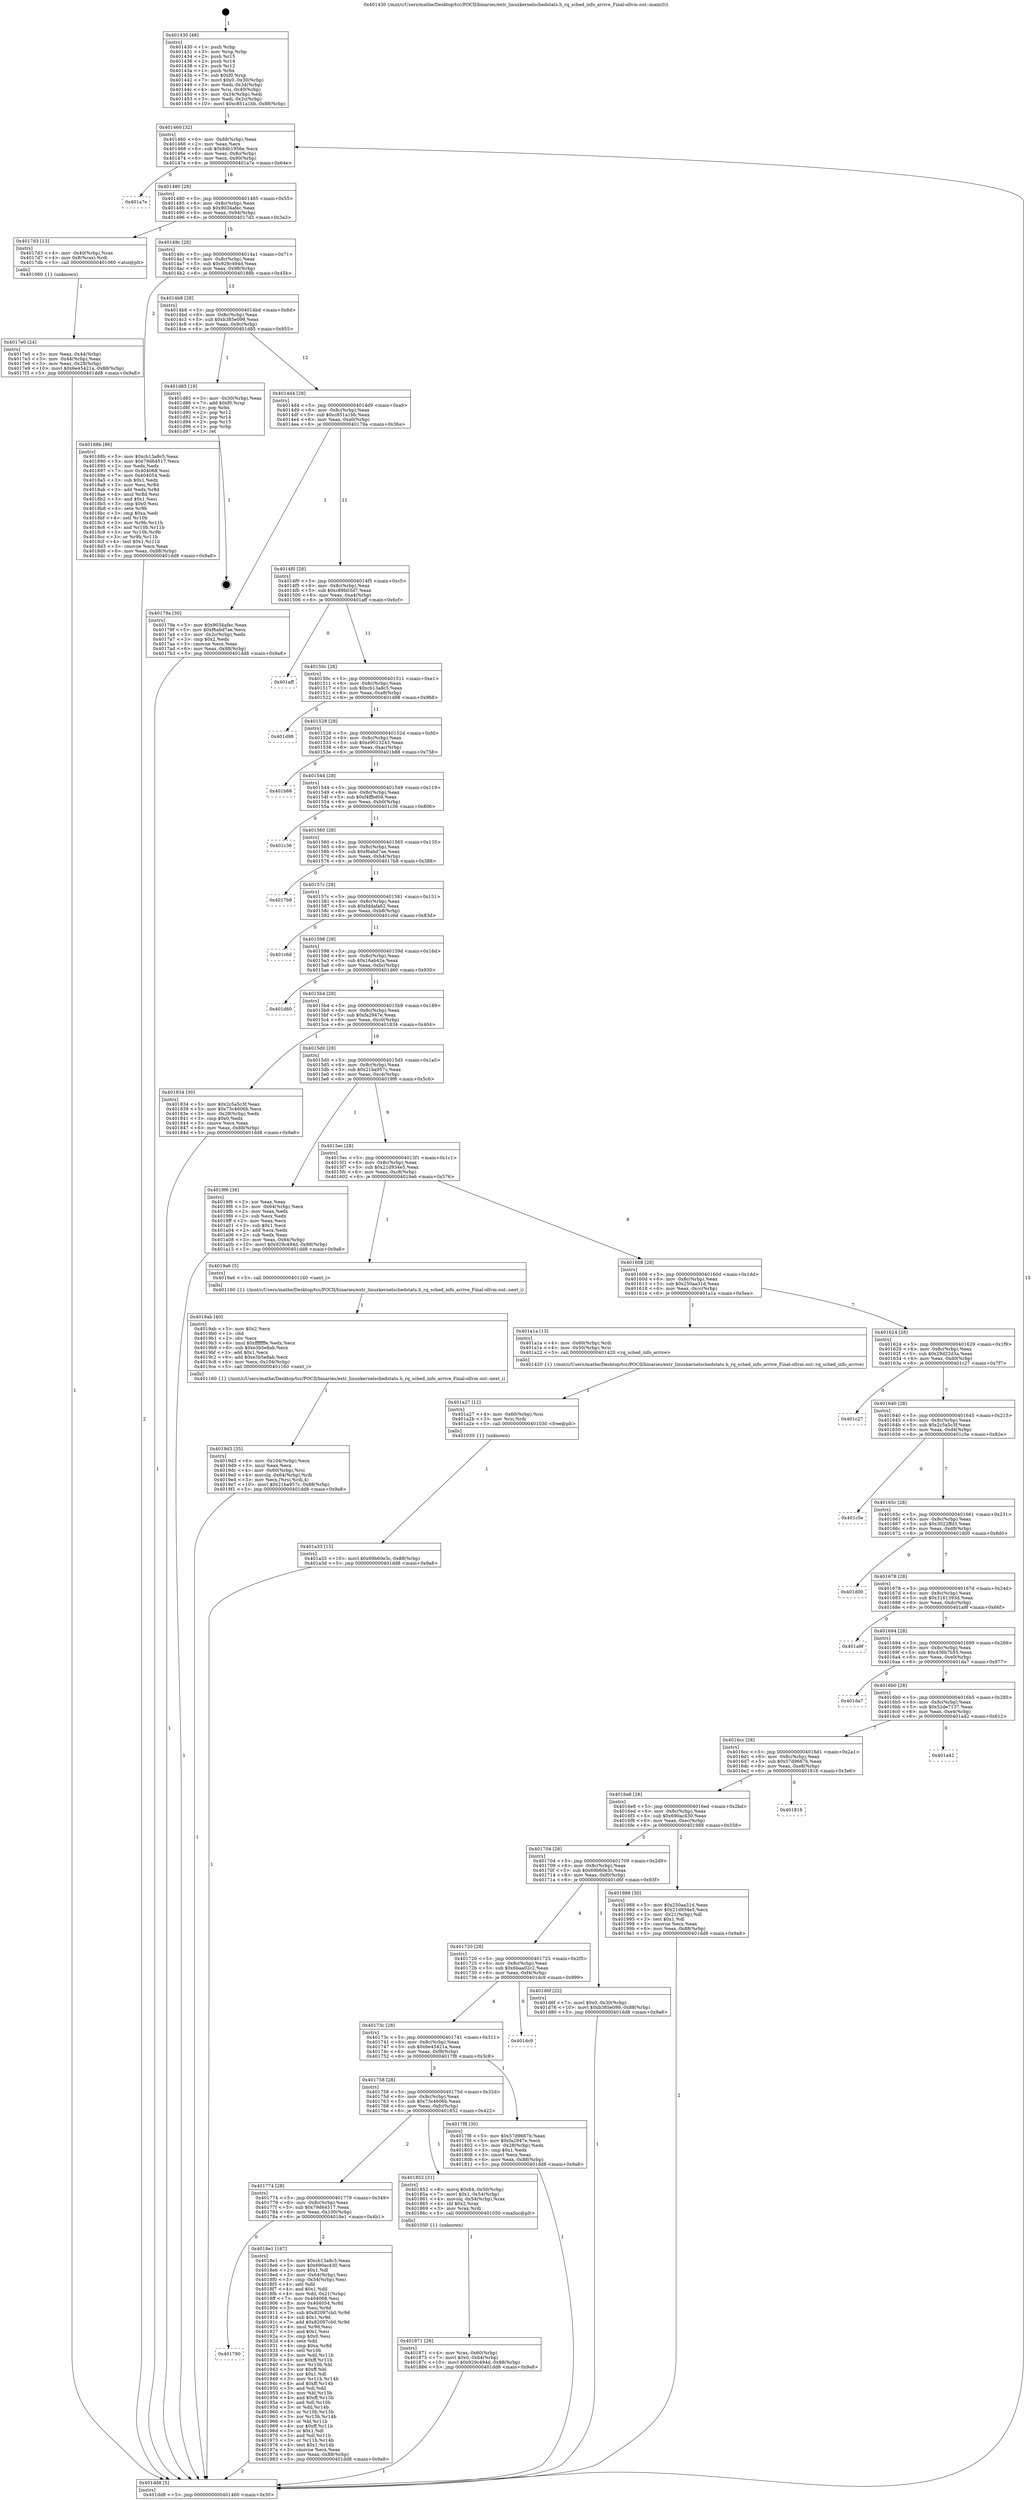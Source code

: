 digraph "0x401430" {
  label = "0x401430 (/mnt/c/Users/mathe/Desktop/tcc/POCII/binaries/extr_linuxkernelschedstats.h_rq_sched_info_arrive_Final-ollvm.out::main(0))"
  labelloc = "t"
  node[shape=record]

  Entry [label="",width=0.3,height=0.3,shape=circle,fillcolor=black,style=filled]
  "0x401460" [label="{
     0x401460 [32]\l
     | [instrs]\l
     &nbsp;&nbsp;0x401460 \<+6\>: mov -0x88(%rbp),%eax\l
     &nbsp;&nbsp;0x401466 \<+2\>: mov %eax,%ecx\l
     &nbsp;&nbsp;0x401468 \<+6\>: sub $0x8db1956e,%ecx\l
     &nbsp;&nbsp;0x40146e \<+6\>: mov %eax,-0x8c(%rbp)\l
     &nbsp;&nbsp;0x401474 \<+6\>: mov %ecx,-0x90(%rbp)\l
     &nbsp;&nbsp;0x40147a \<+6\>: je 0000000000401a7e \<main+0x64e\>\l
  }"]
  "0x401a7e" [label="{
     0x401a7e\l
  }", style=dashed]
  "0x401480" [label="{
     0x401480 [28]\l
     | [instrs]\l
     &nbsp;&nbsp;0x401480 \<+5\>: jmp 0000000000401485 \<main+0x55\>\l
     &nbsp;&nbsp;0x401485 \<+6\>: mov -0x8c(%rbp),%eax\l
     &nbsp;&nbsp;0x40148b \<+5\>: sub $0x9034afec,%eax\l
     &nbsp;&nbsp;0x401490 \<+6\>: mov %eax,-0x94(%rbp)\l
     &nbsp;&nbsp;0x401496 \<+6\>: je 00000000004017d3 \<main+0x3a3\>\l
  }"]
  Exit [label="",width=0.3,height=0.3,shape=circle,fillcolor=black,style=filled,peripheries=2]
  "0x4017d3" [label="{
     0x4017d3 [13]\l
     | [instrs]\l
     &nbsp;&nbsp;0x4017d3 \<+4\>: mov -0x40(%rbp),%rax\l
     &nbsp;&nbsp;0x4017d7 \<+4\>: mov 0x8(%rax),%rdi\l
     &nbsp;&nbsp;0x4017db \<+5\>: call 0000000000401060 \<atoi@plt\>\l
     | [calls]\l
     &nbsp;&nbsp;0x401060 \{1\} (unknown)\l
  }"]
  "0x40149c" [label="{
     0x40149c [28]\l
     | [instrs]\l
     &nbsp;&nbsp;0x40149c \<+5\>: jmp 00000000004014a1 \<main+0x71\>\l
     &nbsp;&nbsp;0x4014a1 \<+6\>: mov -0x8c(%rbp),%eax\l
     &nbsp;&nbsp;0x4014a7 \<+5\>: sub $0x929c494d,%eax\l
     &nbsp;&nbsp;0x4014ac \<+6\>: mov %eax,-0x98(%rbp)\l
     &nbsp;&nbsp;0x4014b2 \<+6\>: je 000000000040188b \<main+0x45b\>\l
  }"]
  "0x401a33" [label="{
     0x401a33 [15]\l
     | [instrs]\l
     &nbsp;&nbsp;0x401a33 \<+10\>: movl $0x69b60e3c,-0x88(%rbp)\l
     &nbsp;&nbsp;0x401a3d \<+5\>: jmp 0000000000401dd8 \<main+0x9a8\>\l
  }"]
  "0x40188b" [label="{
     0x40188b [86]\l
     | [instrs]\l
     &nbsp;&nbsp;0x40188b \<+5\>: mov $0xcb13a8c5,%eax\l
     &nbsp;&nbsp;0x401890 \<+5\>: mov $0x79d64517,%ecx\l
     &nbsp;&nbsp;0x401895 \<+2\>: xor %edx,%edx\l
     &nbsp;&nbsp;0x401897 \<+7\>: mov 0x404068,%esi\l
     &nbsp;&nbsp;0x40189e \<+7\>: mov 0x404054,%edi\l
     &nbsp;&nbsp;0x4018a5 \<+3\>: sub $0x1,%edx\l
     &nbsp;&nbsp;0x4018a8 \<+3\>: mov %esi,%r8d\l
     &nbsp;&nbsp;0x4018ab \<+3\>: add %edx,%r8d\l
     &nbsp;&nbsp;0x4018ae \<+4\>: imul %r8d,%esi\l
     &nbsp;&nbsp;0x4018b2 \<+3\>: and $0x1,%esi\l
     &nbsp;&nbsp;0x4018b5 \<+3\>: cmp $0x0,%esi\l
     &nbsp;&nbsp;0x4018b8 \<+4\>: sete %r9b\l
     &nbsp;&nbsp;0x4018bc \<+3\>: cmp $0xa,%edi\l
     &nbsp;&nbsp;0x4018bf \<+4\>: setl %r10b\l
     &nbsp;&nbsp;0x4018c3 \<+3\>: mov %r9b,%r11b\l
     &nbsp;&nbsp;0x4018c6 \<+3\>: and %r10b,%r11b\l
     &nbsp;&nbsp;0x4018c9 \<+3\>: xor %r10b,%r9b\l
     &nbsp;&nbsp;0x4018cc \<+3\>: or %r9b,%r11b\l
     &nbsp;&nbsp;0x4018cf \<+4\>: test $0x1,%r11b\l
     &nbsp;&nbsp;0x4018d3 \<+3\>: cmovne %ecx,%eax\l
     &nbsp;&nbsp;0x4018d6 \<+6\>: mov %eax,-0x88(%rbp)\l
     &nbsp;&nbsp;0x4018dc \<+5\>: jmp 0000000000401dd8 \<main+0x9a8\>\l
  }"]
  "0x4014b8" [label="{
     0x4014b8 [28]\l
     | [instrs]\l
     &nbsp;&nbsp;0x4014b8 \<+5\>: jmp 00000000004014bd \<main+0x8d\>\l
     &nbsp;&nbsp;0x4014bd \<+6\>: mov -0x8c(%rbp),%eax\l
     &nbsp;&nbsp;0x4014c3 \<+5\>: sub $0xb385e099,%eax\l
     &nbsp;&nbsp;0x4014c8 \<+6\>: mov %eax,-0x9c(%rbp)\l
     &nbsp;&nbsp;0x4014ce \<+6\>: je 0000000000401d85 \<main+0x955\>\l
  }"]
  "0x401a27" [label="{
     0x401a27 [12]\l
     | [instrs]\l
     &nbsp;&nbsp;0x401a27 \<+4\>: mov -0x60(%rbp),%rsi\l
     &nbsp;&nbsp;0x401a2b \<+3\>: mov %rsi,%rdi\l
     &nbsp;&nbsp;0x401a2e \<+5\>: call 0000000000401030 \<free@plt\>\l
     | [calls]\l
     &nbsp;&nbsp;0x401030 \{1\} (unknown)\l
  }"]
  "0x401d85" [label="{
     0x401d85 [19]\l
     | [instrs]\l
     &nbsp;&nbsp;0x401d85 \<+3\>: mov -0x30(%rbp),%eax\l
     &nbsp;&nbsp;0x401d88 \<+7\>: add $0xf0,%rsp\l
     &nbsp;&nbsp;0x401d8f \<+1\>: pop %rbx\l
     &nbsp;&nbsp;0x401d90 \<+2\>: pop %r12\l
     &nbsp;&nbsp;0x401d92 \<+2\>: pop %r14\l
     &nbsp;&nbsp;0x401d94 \<+2\>: pop %r15\l
     &nbsp;&nbsp;0x401d96 \<+1\>: pop %rbp\l
     &nbsp;&nbsp;0x401d97 \<+1\>: ret\l
  }"]
  "0x4014d4" [label="{
     0x4014d4 [28]\l
     | [instrs]\l
     &nbsp;&nbsp;0x4014d4 \<+5\>: jmp 00000000004014d9 \<main+0xa9\>\l
     &nbsp;&nbsp;0x4014d9 \<+6\>: mov -0x8c(%rbp),%eax\l
     &nbsp;&nbsp;0x4014df \<+5\>: sub $0xc851a1bb,%eax\l
     &nbsp;&nbsp;0x4014e4 \<+6\>: mov %eax,-0xa0(%rbp)\l
     &nbsp;&nbsp;0x4014ea \<+6\>: je 000000000040179a \<main+0x36a\>\l
  }"]
  "0x4019d3" [label="{
     0x4019d3 [35]\l
     | [instrs]\l
     &nbsp;&nbsp;0x4019d3 \<+6\>: mov -0x104(%rbp),%ecx\l
     &nbsp;&nbsp;0x4019d9 \<+3\>: imul %eax,%ecx\l
     &nbsp;&nbsp;0x4019dc \<+4\>: mov -0x60(%rbp),%rsi\l
     &nbsp;&nbsp;0x4019e0 \<+4\>: movslq -0x64(%rbp),%rdi\l
     &nbsp;&nbsp;0x4019e4 \<+3\>: mov %ecx,(%rsi,%rdi,4)\l
     &nbsp;&nbsp;0x4019e7 \<+10\>: movl $0x21ba957c,-0x88(%rbp)\l
     &nbsp;&nbsp;0x4019f1 \<+5\>: jmp 0000000000401dd8 \<main+0x9a8\>\l
  }"]
  "0x40179a" [label="{
     0x40179a [30]\l
     | [instrs]\l
     &nbsp;&nbsp;0x40179a \<+5\>: mov $0x9034afec,%eax\l
     &nbsp;&nbsp;0x40179f \<+5\>: mov $0xf6abd7ae,%ecx\l
     &nbsp;&nbsp;0x4017a4 \<+3\>: mov -0x2c(%rbp),%edx\l
     &nbsp;&nbsp;0x4017a7 \<+3\>: cmp $0x2,%edx\l
     &nbsp;&nbsp;0x4017aa \<+3\>: cmovne %ecx,%eax\l
     &nbsp;&nbsp;0x4017ad \<+6\>: mov %eax,-0x88(%rbp)\l
     &nbsp;&nbsp;0x4017b3 \<+5\>: jmp 0000000000401dd8 \<main+0x9a8\>\l
  }"]
  "0x4014f0" [label="{
     0x4014f0 [28]\l
     | [instrs]\l
     &nbsp;&nbsp;0x4014f0 \<+5\>: jmp 00000000004014f5 \<main+0xc5\>\l
     &nbsp;&nbsp;0x4014f5 \<+6\>: mov -0x8c(%rbp),%eax\l
     &nbsp;&nbsp;0x4014fb \<+5\>: sub $0xc89b03d7,%eax\l
     &nbsp;&nbsp;0x401500 \<+6\>: mov %eax,-0xa4(%rbp)\l
     &nbsp;&nbsp;0x401506 \<+6\>: je 0000000000401aff \<main+0x6cf\>\l
  }"]
  "0x401dd8" [label="{
     0x401dd8 [5]\l
     | [instrs]\l
     &nbsp;&nbsp;0x401dd8 \<+5\>: jmp 0000000000401460 \<main+0x30\>\l
  }"]
  "0x401430" [label="{
     0x401430 [48]\l
     | [instrs]\l
     &nbsp;&nbsp;0x401430 \<+1\>: push %rbp\l
     &nbsp;&nbsp;0x401431 \<+3\>: mov %rsp,%rbp\l
     &nbsp;&nbsp;0x401434 \<+2\>: push %r15\l
     &nbsp;&nbsp;0x401436 \<+2\>: push %r14\l
     &nbsp;&nbsp;0x401438 \<+2\>: push %r12\l
     &nbsp;&nbsp;0x40143a \<+1\>: push %rbx\l
     &nbsp;&nbsp;0x40143b \<+7\>: sub $0xf0,%rsp\l
     &nbsp;&nbsp;0x401442 \<+7\>: movl $0x0,-0x30(%rbp)\l
     &nbsp;&nbsp;0x401449 \<+3\>: mov %edi,-0x34(%rbp)\l
     &nbsp;&nbsp;0x40144c \<+4\>: mov %rsi,-0x40(%rbp)\l
     &nbsp;&nbsp;0x401450 \<+3\>: mov -0x34(%rbp),%edi\l
     &nbsp;&nbsp;0x401453 \<+3\>: mov %edi,-0x2c(%rbp)\l
     &nbsp;&nbsp;0x401456 \<+10\>: movl $0xc851a1bb,-0x88(%rbp)\l
  }"]
  "0x4017e0" [label="{
     0x4017e0 [24]\l
     | [instrs]\l
     &nbsp;&nbsp;0x4017e0 \<+3\>: mov %eax,-0x44(%rbp)\l
     &nbsp;&nbsp;0x4017e3 \<+3\>: mov -0x44(%rbp),%eax\l
     &nbsp;&nbsp;0x4017e6 \<+3\>: mov %eax,-0x28(%rbp)\l
     &nbsp;&nbsp;0x4017e9 \<+10\>: movl $0x6e45421a,-0x88(%rbp)\l
     &nbsp;&nbsp;0x4017f3 \<+5\>: jmp 0000000000401dd8 \<main+0x9a8\>\l
  }"]
  "0x4019ab" [label="{
     0x4019ab [40]\l
     | [instrs]\l
     &nbsp;&nbsp;0x4019ab \<+5\>: mov $0x2,%ecx\l
     &nbsp;&nbsp;0x4019b0 \<+1\>: cltd\l
     &nbsp;&nbsp;0x4019b1 \<+2\>: idiv %ecx\l
     &nbsp;&nbsp;0x4019b3 \<+6\>: imul $0xfffffffe,%edx,%ecx\l
     &nbsp;&nbsp;0x4019b9 \<+6\>: sub $0xe3b5e8ab,%ecx\l
     &nbsp;&nbsp;0x4019bf \<+3\>: add $0x1,%ecx\l
     &nbsp;&nbsp;0x4019c2 \<+6\>: add $0xe3b5e8ab,%ecx\l
     &nbsp;&nbsp;0x4019c8 \<+6\>: mov %ecx,-0x104(%rbp)\l
     &nbsp;&nbsp;0x4019ce \<+5\>: call 0000000000401160 \<next_i\>\l
     | [calls]\l
     &nbsp;&nbsp;0x401160 \{1\} (/mnt/c/Users/mathe/Desktop/tcc/POCII/binaries/extr_linuxkernelschedstats.h_rq_sched_info_arrive_Final-ollvm.out::next_i)\l
  }"]
  "0x401aff" [label="{
     0x401aff\l
  }", style=dashed]
  "0x40150c" [label="{
     0x40150c [28]\l
     | [instrs]\l
     &nbsp;&nbsp;0x40150c \<+5\>: jmp 0000000000401511 \<main+0xe1\>\l
     &nbsp;&nbsp;0x401511 \<+6\>: mov -0x8c(%rbp),%eax\l
     &nbsp;&nbsp;0x401517 \<+5\>: sub $0xcb13a8c5,%eax\l
     &nbsp;&nbsp;0x40151c \<+6\>: mov %eax,-0xa8(%rbp)\l
     &nbsp;&nbsp;0x401522 \<+6\>: je 0000000000401d98 \<main+0x968\>\l
  }"]
  "0x401790" [label="{
     0x401790\l
  }", style=dashed]
  "0x401d98" [label="{
     0x401d98\l
  }", style=dashed]
  "0x401528" [label="{
     0x401528 [28]\l
     | [instrs]\l
     &nbsp;&nbsp;0x401528 \<+5\>: jmp 000000000040152d \<main+0xfd\>\l
     &nbsp;&nbsp;0x40152d \<+6\>: mov -0x8c(%rbp),%eax\l
     &nbsp;&nbsp;0x401533 \<+5\>: sub $0xe9013243,%eax\l
     &nbsp;&nbsp;0x401538 \<+6\>: mov %eax,-0xac(%rbp)\l
     &nbsp;&nbsp;0x40153e \<+6\>: je 0000000000401b88 \<main+0x758\>\l
  }"]
  "0x4018e1" [label="{
     0x4018e1 [167]\l
     | [instrs]\l
     &nbsp;&nbsp;0x4018e1 \<+5\>: mov $0xcb13a8c5,%eax\l
     &nbsp;&nbsp;0x4018e6 \<+5\>: mov $0x690ac430,%ecx\l
     &nbsp;&nbsp;0x4018eb \<+2\>: mov $0x1,%dl\l
     &nbsp;&nbsp;0x4018ed \<+3\>: mov -0x64(%rbp),%esi\l
     &nbsp;&nbsp;0x4018f0 \<+3\>: cmp -0x54(%rbp),%esi\l
     &nbsp;&nbsp;0x4018f3 \<+4\>: setl %dil\l
     &nbsp;&nbsp;0x4018f7 \<+4\>: and $0x1,%dil\l
     &nbsp;&nbsp;0x4018fb \<+4\>: mov %dil,-0x21(%rbp)\l
     &nbsp;&nbsp;0x4018ff \<+7\>: mov 0x404068,%esi\l
     &nbsp;&nbsp;0x401906 \<+8\>: mov 0x404054,%r8d\l
     &nbsp;&nbsp;0x40190e \<+3\>: mov %esi,%r9d\l
     &nbsp;&nbsp;0x401911 \<+7\>: sub $0x82097cb0,%r9d\l
     &nbsp;&nbsp;0x401918 \<+4\>: sub $0x1,%r9d\l
     &nbsp;&nbsp;0x40191c \<+7\>: add $0x82097cb0,%r9d\l
     &nbsp;&nbsp;0x401923 \<+4\>: imul %r9d,%esi\l
     &nbsp;&nbsp;0x401927 \<+3\>: and $0x1,%esi\l
     &nbsp;&nbsp;0x40192a \<+3\>: cmp $0x0,%esi\l
     &nbsp;&nbsp;0x40192d \<+4\>: sete %dil\l
     &nbsp;&nbsp;0x401931 \<+4\>: cmp $0xa,%r8d\l
     &nbsp;&nbsp;0x401935 \<+4\>: setl %r10b\l
     &nbsp;&nbsp;0x401939 \<+3\>: mov %dil,%r11b\l
     &nbsp;&nbsp;0x40193c \<+4\>: xor $0xff,%r11b\l
     &nbsp;&nbsp;0x401940 \<+3\>: mov %r10b,%bl\l
     &nbsp;&nbsp;0x401943 \<+3\>: xor $0xff,%bl\l
     &nbsp;&nbsp;0x401946 \<+3\>: xor $0x1,%dl\l
     &nbsp;&nbsp;0x401949 \<+3\>: mov %r11b,%r14b\l
     &nbsp;&nbsp;0x40194c \<+4\>: and $0xff,%r14b\l
     &nbsp;&nbsp;0x401950 \<+3\>: and %dl,%dil\l
     &nbsp;&nbsp;0x401953 \<+3\>: mov %bl,%r15b\l
     &nbsp;&nbsp;0x401956 \<+4\>: and $0xff,%r15b\l
     &nbsp;&nbsp;0x40195a \<+3\>: and %dl,%r10b\l
     &nbsp;&nbsp;0x40195d \<+3\>: or %dil,%r14b\l
     &nbsp;&nbsp;0x401960 \<+3\>: or %r10b,%r15b\l
     &nbsp;&nbsp;0x401963 \<+3\>: xor %r15b,%r14b\l
     &nbsp;&nbsp;0x401966 \<+3\>: or %bl,%r11b\l
     &nbsp;&nbsp;0x401969 \<+4\>: xor $0xff,%r11b\l
     &nbsp;&nbsp;0x40196d \<+3\>: or $0x1,%dl\l
     &nbsp;&nbsp;0x401970 \<+3\>: and %dl,%r11b\l
     &nbsp;&nbsp;0x401973 \<+3\>: or %r11b,%r14b\l
     &nbsp;&nbsp;0x401976 \<+4\>: test $0x1,%r14b\l
     &nbsp;&nbsp;0x40197a \<+3\>: cmovne %ecx,%eax\l
     &nbsp;&nbsp;0x40197d \<+6\>: mov %eax,-0x88(%rbp)\l
     &nbsp;&nbsp;0x401983 \<+5\>: jmp 0000000000401dd8 \<main+0x9a8\>\l
  }"]
  "0x401b88" [label="{
     0x401b88\l
  }", style=dashed]
  "0x401544" [label="{
     0x401544 [28]\l
     | [instrs]\l
     &nbsp;&nbsp;0x401544 \<+5\>: jmp 0000000000401549 \<main+0x119\>\l
     &nbsp;&nbsp;0x401549 \<+6\>: mov -0x8c(%rbp),%eax\l
     &nbsp;&nbsp;0x40154f \<+5\>: sub $0xf4ffbd04,%eax\l
     &nbsp;&nbsp;0x401554 \<+6\>: mov %eax,-0xb0(%rbp)\l
     &nbsp;&nbsp;0x40155a \<+6\>: je 0000000000401c36 \<main+0x806\>\l
  }"]
  "0x401871" [label="{
     0x401871 [26]\l
     | [instrs]\l
     &nbsp;&nbsp;0x401871 \<+4\>: mov %rax,-0x60(%rbp)\l
     &nbsp;&nbsp;0x401875 \<+7\>: movl $0x0,-0x64(%rbp)\l
     &nbsp;&nbsp;0x40187c \<+10\>: movl $0x929c494d,-0x88(%rbp)\l
     &nbsp;&nbsp;0x401886 \<+5\>: jmp 0000000000401dd8 \<main+0x9a8\>\l
  }"]
  "0x401c36" [label="{
     0x401c36\l
  }", style=dashed]
  "0x401560" [label="{
     0x401560 [28]\l
     | [instrs]\l
     &nbsp;&nbsp;0x401560 \<+5\>: jmp 0000000000401565 \<main+0x135\>\l
     &nbsp;&nbsp;0x401565 \<+6\>: mov -0x8c(%rbp),%eax\l
     &nbsp;&nbsp;0x40156b \<+5\>: sub $0xf6abd7ae,%eax\l
     &nbsp;&nbsp;0x401570 \<+6\>: mov %eax,-0xb4(%rbp)\l
     &nbsp;&nbsp;0x401576 \<+6\>: je 00000000004017b8 \<main+0x388\>\l
  }"]
  "0x401774" [label="{
     0x401774 [28]\l
     | [instrs]\l
     &nbsp;&nbsp;0x401774 \<+5\>: jmp 0000000000401779 \<main+0x349\>\l
     &nbsp;&nbsp;0x401779 \<+6\>: mov -0x8c(%rbp),%eax\l
     &nbsp;&nbsp;0x40177f \<+5\>: sub $0x79d64517,%eax\l
     &nbsp;&nbsp;0x401784 \<+6\>: mov %eax,-0x100(%rbp)\l
     &nbsp;&nbsp;0x40178a \<+6\>: je 00000000004018e1 \<main+0x4b1\>\l
  }"]
  "0x4017b8" [label="{
     0x4017b8\l
  }", style=dashed]
  "0x40157c" [label="{
     0x40157c [28]\l
     | [instrs]\l
     &nbsp;&nbsp;0x40157c \<+5\>: jmp 0000000000401581 \<main+0x151\>\l
     &nbsp;&nbsp;0x401581 \<+6\>: mov -0x8c(%rbp),%eax\l
     &nbsp;&nbsp;0x401587 \<+5\>: sub $0xfddafa62,%eax\l
     &nbsp;&nbsp;0x40158c \<+6\>: mov %eax,-0xb8(%rbp)\l
     &nbsp;&nbsp;0x401592 \<+6\>: je 0000000000401c6d \<main+0x83d\>\l
  }"]
  "0x401852" [label="{
     0x401852 [31]\l
     | [instrs]\l
     &nbsp;&nbsp;0x401852 \<+8\>: movq $0x64,-0x50(%rbp)\l
     &nbsp;&nbsp;0x40185a \<+7\>: movl $0x1,-0x54(%rbp)\l
     &nbsp;&nbsp;0x401861 \<+4\>: movslq -0x54(%rbp),%rax\l
     &nbsp;&nbsp;0x401865 \<+4\>: shl $0x2,%rax\l
     &nbsp;&nbsp;0x401869 \<+3\>: mov %rax,%rdi\l
     &nbsp;&nbsp;0x40186c \<+5\>: call 0000000000401050 \<malloc@plt\>\l
     | [calls]\l
     &nbsp;&nbsp;0x401050 \{1\} (unknown)\l
  }"]
  "0x401c6d" [label="{
     0x401c6d\l
  }", style=dashed]
  "0x401598" [label="{
     0x401598 [28]\l
     | [instrs]\l
     &nbsp;&nbsp;0x401598 \<+5\>: jmp 000000000040159d \<main+0x16d\>\l
     &nbsp;&nbsp;0x40159d \<+6\>: mov -0x8c(%rbp),%eax\l
     &nbsp;&nbsp;0x4015a3 \<+5\>: sub $0x16ab42e,%eax\l
     &nbsp;&nbsp;0x4015a8 \<+6\>: mov %eax,-0xbc(%rbp)\l
     &nbsp;&nbsp;0x4015ae \<+6\>: je 0000000000401d60 \<main+0x930\>\l
  }"]
  "0x401758" [label="{
     0x401758 [28]\l
     | [instrs]\l
     &nbsp;&nbsp;0x401758 \<+5\>: jmp 000000000040175d \<main+0x32d\>\l
     &nbsp;&nbsp;0x40175d \<+6\>: mov -0x8c(%rbp),%eax\l
     &nbsp;&nbsp;0x401763 \<+5\>: sub $0x73c4606b,%eax\l
     &nbsp;&nbsp;0x401768 \<+6\>: mov %eax,-0xfc(%rbp)\l
     &nbsp;&nbsp;0x40176e \<+6\>: je 0000000000401852 \<main+0x422\>\l
  }"]
  "0x401d60" [label="{
     0x401d60\l
  }", style=dashed]
  "0x4015b4" [label="{
     0x4015b4 [28]\l
     | [instrs]\l
     &nbsp;&nbsp;0x4015b4 \<+5\>: jmp 00000000004015b9 \<main+0x189\>\l
     &nbsp;&nbsp;0x4015b9 \<+6\>: mov -0x8c(%rbp),%eax\l
     &nbsp;&nbsp;0x4015bf \<+5\>: sub $0xfa2947e,%eax\l
     &nbsp;&nbsp;0x4015c4 \<+6\>: mov %eax,-0xc0(%rbp)\l
     &nbsp;&nbsp;0x4015ca \<+6\>: je 0000000000401834 \<main+0x404\>\l
  }"]
  "0x4017f8" [label="{
     0x4017f8 [30]\l
     | [instrs]\l
     &nbsp;&nbsp;0x4017f8 \<+5\>: mov $0x57d9667b,%eax\l
     &nbsp;&nbsp;0x4017fd \<+5\>: mov $0xfa2947e,%ecx\l
     &nbsp;&nbsp;0x401802 \<+3\>: mov -0x28(%rbp),%edx\l
     &nbsp;&nbsp;0x401805 \<+3\>: cmp $0x1,%edx\l
     &nbsp;&nbsp;0x401808 \<+3\>: cmovl %ecx,%eax\l
     &nbsp;&nbsp;0x40180b \<+6\>: mov %eax,-0x88(%rbp)\l
     &nbsp;&nbsp;0x401811 \<+5\>: jmp 0000000000401dd8 \<main+0x9a8\>\l
  }"]
  "0x401834" [label="{
     0x401834 [30]\l
     | [instrs]\l
     &nbsp;&nbsp;0x401834 \<+5\>: mov $0x2c5a5c3f,%eax\l
     &nbsp;&nbsp;0x401839 \<+5\>: mov $0x73c4606b,%ecx\l
     &nbsp;&nbsp;0x40183e \<+3\>: mov -0x28(%rbp),%edx\l
     &nbsp;&nbsp;0x401841 \<+3\>: cmp $0x0,%edx\l
     &nbsp;&nbsp;0x401844 \<+3\>: cmove %ecx,%eax\l
     &nbsp;&nbsp;0x401847 \<+6\>: mov %eax,-0x88(%rbp)\l
     &nbsp;&nbsp;0x40184d \<+5\>: jmp 0000000000401dd8 \<main+0x9a8\>\l
  }"]
  "0x4015d0" [label="{
     0x4015d0 [28]\l
     | [instrs]\l
     &nbsp;&nbsp;0x4015d0 \<+5\>: jmp 00000000004015d5 \<main+0x1a5\>\l
     &nbsp;&nbsp;0x4015d5 \<+6\>: mov -0x8c(%rbp),%eax\l
     &nbsp;&nbsp;0x4015db \<+5\>: sub $0x21ba957c,%eax\l
     &nbsp;&nbsp;0x4015e0 \<+6\>: mov %eax,-0xc4(%rbp)\l
     &nbsp;&nbsp;0x4015e6 \<+6\>: je 00000000004019f6 \<main+0x5c6\>\l
  }"]
  "0x40173c" [label="{
     0x40173c [28]\l
     | [instrs]\l
     &nbsp;&nbsp;0x40173c \<+5\>: jmp 0000000000401741 \<main+0x311\>\l
     &nbsp;&nbsp;0x401741 \<+6\>: mov -0x8c(%rbp),%eax\l
     &nbsp;&nbsp;0x401747 \<+5\>: sub $0x6e45421a,%eax\l
     &nbsp;&nbsp;0x40174c \<+6\>: mov %eax,-0xf8(%rbp)\l
     &nbsp;&nbsp;0x401752 \<+6\>: je 00000000004017f8 \<main+0x3c8\>\l
  }"]
  "0x4019f6" [label="{
     0x4019f6 [36]\l
     | [instrs]\l
     &nbsp;&nbsp;0x4019f6 \<+2\>: xor %eax,%eax\l
     &nbsp;&nbsp;0x4019f8 \<+3\>: mov -0x64(%rbp),%ecx\l
     &nbsp;&nbsp;0x4019fb \<+2\>: mov %eax,%edx\l
     &nbsp;&nbsp;0x4019fd \<+2\>: sub %ecx,%edx\l
     &nbsp;&nbsp;0x4019ff \<+2\>: mov %eax,%ecx\l
     &nbsp;&nbsp;0x401a01 \<+3\>: sub $0x1,%ecx\l
     &nbsp;&nbsp;0x401a04 \<+2\>: add %ecx,%edx\l
     &nbsp;&nbsp;0x401a06 \<+2\>: sub %edx,%eax\l
     &nbsp;&nbsp;0x401a08 \<+3\>: mov %eax,-0x64(%rbp)\l
     &nbsp;&nbsp;0x401a0b \<+10\>: movl $0x929c494d,-0x88(%rbp)\l
     &nbsp;&nbsp;0x401a15 \<+5\>: jmp 0000000000401dd8 \<main+0x9a8\>\l
  }"]
  "0x4015ec" [label="{
     0x4015ec [28]\l
     | [instrs]\l
     &nbsp;&nbsp;0x4015ec \<+5\>: jmp 00000000004015f1 \<main+0x1c1\>\l
     &nbsp;&nbsp;0x4015f1 \<+6\>: mov -0x8c(%rbp),%eax\l
     &nbsp;&nbsp;0x4015f7 \<+5\>: sub $0x21d934e5,%eax\l
     &nbsp;&nbsp;0x4015fc \<+6\>: mov %eax,-0xc8(%rbp)\l
     &nbsp;&nbsp;0x401602 \<+6\>: je 00000000004019a6 \<main+0x576\>\l
  }"]
  "0x401dc9" [label="{
     0x401dc9\l
  }", style=dashed]
  "0x4019a6" [label="{
     0x4019a6 [5]\l
     | [instrs]\l
     &nbsp;&nbsp;0x4019a6 \<+5\>: call 0000000000401160 \<next_i\>\l
     | [calls]\l
     &nbsp;&nbsp;0x401160 \{1\} (/mnt/c/Users/mathe/Desktop/tcc/POCII/binaries/extr_linuxkernelschedstats.h_rq_sched_info_arrive_Final-ollvm.out::next_i)\l
  }"]
  "0x401608" [label="{
     0x401608 [28]\l
     | [instrs]\l
     &nbsp;&nbsp;0x401608 \<+5\>: jmp 000000000040160d \<main+0x1dd\>\l
     &nbsp;&nbsp;0x40160d \<+6\>: mov -0x8c(%rbp),%eax\l
     &nbsp;&nbsp;0x401613 \<+5\>: sub $0x250aa31d,%eax\l
     &nbsp;&nbsp;0x401618 \<+6\>: mov %eax,-0xcc(%rbp)\l
     &nbsp;&nbsp;0x40161e \<+6\>: je 0000000000401a1a \<main+0x5ea\>\l
  }"]
  "0x401720" [label="{
     0x401720 [28]\l
     | [instrs]\l
     &nbsp;&nbsp;0x401720 \<+5\>: jmp 0000000000401725 \<main+0x2f5\>\l
     &nbsp;&nbsp;0x401725 \<+6\>: mov -0x8c(%rbp),%eax\l
     &nbsp;&nbsp;0x40172b \<+5\>: sub $0x6baa02c2,%eax\l
     &nbsp;&nbsp;0x401730 \<+6\>: mov %eax,-0xf4(%rbp)\l
     &nbsp;&nbsp;0x401736 \<+6\>: je 0000000000401dc9 \<main+0x999\>\l
  }"]
  "0x401a1a" [label="{
     0x401a1a [13]\l
     | [instrs]\l
     &nbsp;&nbsp;0x401a1a \<+4\>: mov -0x60(%rbp),%rdi\l
     &nbsp;&nbsp;0x401a1e \<+4\>: mov -0x50(%rbp),%rsi\l
     &nbsp;&nbsp;0x401a22 \<+5\>: call 0000000000401420 \<rq_sched_info_arrive\>\l
     | [calls]\l
     &nbsp;&nbsp;0x401420 \{1\} (/mnt/c/Users/mathe/Desktop/tcc/POCII/binaries/extr_linuxkernelschedstats.h_rq_sched_info_arrive_Final-ollvm.out::rq_sched_info_arrive)\l
  }"]
  "0x401624" [label="{
     0x401624 [28]\l
     | [instrs]\l
     &nbsp;&nbsp;0x401624 \<+5\>: jmp 0000000000401629 \<main+0x1f9\>\l
     &nbsp;&nbsp;0x401629 \<+6\>: mov -0x8c(%rbp),%eax\l
     &nbsp;&nbsp;0x40162f \<+5\>: sub $0x29d22d3a,%eax\l
     &nbsp;&nbsp;0x401634 \<+6\>: mov %eax,-0xd0(%rbp)\l
     &nbsp;&nbsp;0x40163a \<+6\>: je 0000000000401c27 \<main+0x7f7\>\l
  }"]
  "0x401d6f" [label="{
     0x401d6f [22]\l
     | [instrs]\l
     &nbsp;&nbsp;0x401d6f \<+7\>: movl $0x0,-0x30(%rbp)\l
     &nbsp;&nbsp;0x401d76 \<+10\>: movl $0xb385e099,-0x88(%rbp)\l
     &nbsp;&nbsp;0x401d80 \<+5\>: jmp 0000000000401dd8 \<main+0x9a8\>\l
  }"]
  "0x401c27" [label="{
     0x401c27\l
  }", style=dashed]
  "0x401640" [label="{
     0x401640 [28]\l
     | [instrs]\l
     &nbsp;&nbsp;0x401640 \<+5\>: jmp 0000000000401645 \<main+0x215\>\l
     &nbsp;&nbsp;0x401645 \<+6\>: mov -0x8c(%rbp),%eax\l
     &nbsp;&nbsp;0x40164b \<+5\>: sub $0x2c5a5c3f,%eax\l
     &nbsp;&nbsp;0x401650 \<+6\>: mov %eax,-0xd4(%rbp)\l
     &nbsp;&nbsp;0x401656 \<+6\>: je 0000000000401c5e \<main+0x82e\>\l
  }"]
  "0x401704" [label="{
     0x401704 [28]\l
     | [instrs]\l
     &nbsp;&nbsp;0x401704 \<+5\>: jmp 0000000000401709 \<main+0x2d9\>\l
     &nbsp;&nbsp;0x401709 \<+6\>: mov -0x8c(%rbp),%eax\l
     &nbsp;&nbsp;0x40170f \<+5\>: sub $0x69b60e3c,%eax\l
     &nbsp;&nbsp;0x401714 \<+6\>: mov %eax,-0xf0(%rbp)\l
     &nbsp;&nbsp;0x40171a \<+6\>: je 0000000000401d6f \<main+0x93f\>\l
  }"]
  "0x401c5e" [label="{
     0x401c5e\l
  }", style=dashed]
  "0x40165c" [label="{
     0x40165c [28]\l
     | [instrs]\l
     &nbsp;&nbsp;0x40165c \<+5\>: jmp 0000000000401661 \<main+0x231\>\l
     &nbsp;&nbsp;0x401661 \<+6\>: mov -0x8c(%rbp),%eax\l
     &nbsp;&nbsp;0x401667 \<+5\>: sub $0x3022ffd3,%eax\l
     &nbsp;&nbsp;0x40166c \<+6\>: mov %eax,-0xd8(%rbp)\l
     &nbsp;&nbsp;0x401672 \<+6\>: je 0000000000401d00 \<main+0x8d0\>\l
  }"]
  "0x401988" [label="{
     0x401988 [30]\l
     | [instrs]\l
     &nbsp;&nbsp;0x401988 \<+5\>: mov $0x250aa31d,%eax\l
     &nbsp;&nbsp;0x40198d \<+5\>: mov $0x21d934e5,%ecx\l
     &nbsp;&nbsp;0x401992 \<+3\>: mov -0x21(%rbp),%dl\l
     &nbsp;&nbsp;0x401995 \<+3\>: test $0x1,%dl\l
     &nbsp;&nbsp;0x401998 \<+3\>: cmovne %ecx,%eax\l
     &nbsp;&nbsp;0x40199b \<+6\>: mov %eax,-0x88(%rbp)\l
     &nbsp;&nbsp;0x4019a1 \<+5\>: jmp 0000000000401dd8 \<main+0x9a8\>\l
  }"]
  "0x401d00" [label="{
     0x401d00\l
  }", style=dashed]
  "0x401678" [label="{
     0x401678 [28]\l
     | [instrs]\l
     &nbsp;&nbsp;0x401678 \<+5\>: jmp 000000000040167d \<main+0x24d\>\l
     &nbsp;&nbsp;0x40167d \<+6\>: mov -0x8c(%rbp),%eax\l
     &nbsp;&nbsp;0x401683 \<+5\>: sub $0x3161393d,%eax\l
     &nbsp;&nbsp;0x401688 \<+6\>: mov %eax,-0xdc(%rbp)\l
     &nbsp;&nbsp;0x40168e \<+6\>: je 0000000000401a9f \<main+0x66f\>\l
  }"]
  "0x4016e8" [label="{
     0x4016e8 [28]\l
     | [instrs]\l
     &nbsp;&nbsp;0x4016e8 \<+5\>: jmp 00000000004016ed \<main+0x2bd\>\l
     &nbsp;&nbsp;0x4016ed \<+6\>: mov -0x8c(%rbp),%eax\l
     &nbsp;&nbsp;0x4016f3 \<+5\>: sub $0x690ac430,%eax\l
     &nbsp;&nbsp;0x4016f8 \<+6\>: mov %eax,-0xec(%rbp)\l
     &nbsp;&nbsp;0x4016fe \<+6\>: je 0000000000401988 \<main+0x558\>\l
  }"]
  "0x401a9f" [label="{
     0x401a9f\l
  }", style=dashed]
  "0x401694" [label="{
     0x401694 [28]\l
     | [instrs]\l
     &nbsp;&nbsp;0x401694 \<+5\>: jmp 0000000000401699 \<main+0x269\>\l
     &nbsp;&nbsp;0x401699 \<+6\>: mov -0x8c(%rbp),%eax\l
     &nbsp;&nbsp;0x40169f \<+5\>: sub $0x436b7b55,%eax\l
     &nbsp;&nbsp;0x4016a4 \<+6\>: mov %eax,-0xe0(%rbp)\l
     &nbsp;&nbsp;0x4016aa \<+6\>: je 0000000000401da7 \<main+0x977\>\l
  }"]
  "0x401816" [label="{
     0x401816\l
  }", style=dashed]
  "0x401da7" [label="{
     0x401da7\l
  }", style=dashed]
  "0x4016b0" [label="{
     0x4016b0 [28]\l
     | [instrs]\l
     &nbsp;&nbsp;0x4016b0 \<+5\>: jmp 00000000004016b5 \<main+0x285\>\l
     &nbsp;&nbsp;0x4016b5 \<+6\>: mov -0x8c(%rbp),%eax\l
     &nbsp;&nbsp;0x4016bb \<+5\>: sub $0x52de7137,%eax\l
     &nbsp;&nbsp;0x4016c0 \<+6\>: mov %eax,-0xe4(%rbp)\l
     &nbsp;&nbsp;0x4016c6 \<+6\>: je 0000000000401a42 \<main+0x612\>\l
  }"]
  "0x4016cc" [label="{
     0x4016cc [28]\l
     | [instrs]\l
     &nbsp;&nbsp;0x4016cc \<+5\>: jmp 00000000004016d1 \<main+0x2a1\>\l
     &nbsp;&nbsp;0x4016d1 \<+6\>: mov -0x8c(%rbp),%eax\l
     &nbsp;&nbsp;0x4016d7 \<+5\>: sub $0x57d9667b,%eax\l
     &nbsp;&nbsp;0x4016dc \<+6\>: mov %eax,-0xe8(%rbp)\l
     &nbsp;&nbsp;0x4016e2 \<+6\>: je 0000000000401816 \<main+0x3e6\>\l
  }"]
  "0x401a42" [label="{
     0x401a42\l
  }", style=dashed]
  Entry -> "0x401430" [label=" 1"]
  "0x401460" -> "0x401a7e" [label=" 0"]
  "0x401460" -> "0x401480" [label=" 16"]
  "0x401d85" -> Exit [label=" 1"]
  "0x401480" -> "0x4017d3" [label=" 1"]
  "0x401480" -> "0x40149c" [label=" 15"]
  "0x401d6f" -> "0x401dd8" [label=" 1"]
  "0x40149c" -> "0x40188b" [label=" 2"]
  "0x40149c" -> "0x4014b8" [label=" 13"]
  "0x401a33" -> "0x401dd8" [label=" 1"]
  "0x4014b8" -> "0x401d85" [label=" 1"]
  "0x4014b8" -> "0x4014d4" [label=" 12"]
  "0x401a27" -> "0x401a33" [label=" 1"]
  "0x4014d4" -> "0x40179a" [label=" 1"]
  "0x4014d4" -> "0x4014f0" [label=" 11"]
  "0x40179a" -> "0x401dd8" [label=" 1"]
  "0x401430" -> "0x401460" [label=" 1"]
  "0x401dd8" -> "0x401460" [label=" 15"]
  "0x4017d3" -> "0x4017e0" [label=" 1"]
  "0x4017e0" -> "0x401dd8" [label=" 1"]
  "0x401a1a" -> "0x401a27" [label=" 1"]
  "0x4014f0" -> "0x401aff" [label=" 0"]
  "0x4014f0" -> "0x40150c" [label=" 11"]
  "0x4019f6" -> "0x401dd8" [label=" 1"]
  "0x40150c" -> "0x401d98" [label=" 0"]
  "0x40150c" -> "0x401528" [label=" 11"]
  "0x4019d3" -> "0x401dd8" [label=" 1"]
  "0x401528" -> "0x401b88" [label=" 0"]
  "0x401528" -> "0x401544" [label=" 11"]
  "0x4019ab" -> "0x4019d3" [label=" 1"]
  "0x401544" -> "0x401c36" [label=" 0"]
  "0x401544" -> "0x401560" [label=" 11"]
  "0x401988" -> "0x401dd8" [label=" 2"]
  "0x401560" -> "0x4017b8" [label=" 0"]
  "0x401560" -> "0x40157c" [label=" 11"]
  "0x4018e1" -> "0x401dd8" [label=" 2"]
  "0x40157c" -> "0x401c6d" [label=" 0"]
  "0x40157c" -> "0x401598" [label=" 11"]
  "0x401774" -> "0x401790" [label=" 0"]
  "0x401598" -> "0x401d60" [label=" 0"]
  "0x401598" -> "0x4015b4" [label=" 11"]
  "0x4019a6" -> "0x4019ab" [label=" 1"]
  "0x4015b4" -> "0x401834" [label=" 1"]
  "0x4015b4" -> "0x4015d0" [label=" 10"]
  "0x40188b" -> "0x401dd8" [label=" 2"]
  "0x4015d0" -> "0x4019f6" [label=" 1"]
  "0x4015d0" -> "0x4015ec" [label=" 9"]
  "0x401852" -> "0x401871" [label=" 1"]
  "0x4015ec" -> "0x4019a6" [label=" 1"]
  "0x4015ec" -> "0x401608" [label=" 8"]
  "0x401758" -> "0x401774" [label=" 2"]
  "0x401608" -> "0x401a1a" [label=" 1"]
  "0x401608" -> "0x401624" [label=" 7"]
  "0x401774" -> "0x4018e1" [label=" 2"]
  "0x401624" -> "0x401c27" [label=" 0"]
  "0x401624" -> "0x401640" [label=" 7"]
  "0x401834" -> "0x401dd8" [label=" 1"]
  "0x401640" -> "0x401c5e" [label=" 0"]
  "0x401640" -> "0x40165c" [label=" 7"]
  "0x40173c" -> "0x401758" [label=" 3"]
  "0x40165c" -> "0x401d00" [label=" 0"]
  "0x40165c" -> "0x401678" [label=" 7"]
  "0x40173c" -> "0x4017f8" [label=" 1"]
  "0x401678" -> "0x401a9f" [label=" 0"]
  "0x401678" -> "0x401694" [label=" 7"]
  "0x401720" -> "0x40173c" [label=" 4"]
  "0x401694" -> "0x401da7" [label=" 0"]
  "0x401694" -> "0x4016b0" [label=" 7"]
  "0x401720" -> "0x401dc9" [label=" 0"]
  "0x4016b0" -> "0x401a42" [label=" 0"]
  "0x4016b0" -> "0x4016cc" [label=" 7"]
  "0x401758" -> "0x401852" [label=" 1"]
  "0x4016cc" -> "0x401816" [label=" 0"]
  "0x4016cc" -> "0x4016e8" [label=" 7"]
  "0x401871" -> "0x401dd8" [label=" 1"]
  "0x4016e8" -> "0x401988" [label=" 2"]
  "0x4016e8" -> "0x401704" [label=" 5"]
  "0x4017f8" -> "0x401dd8" [label=" 1"]
  "0x401704" -> "0x401d6f" [label=" 1"]
  "0x401704" -> "0x401720" [label=" 4"]
}
